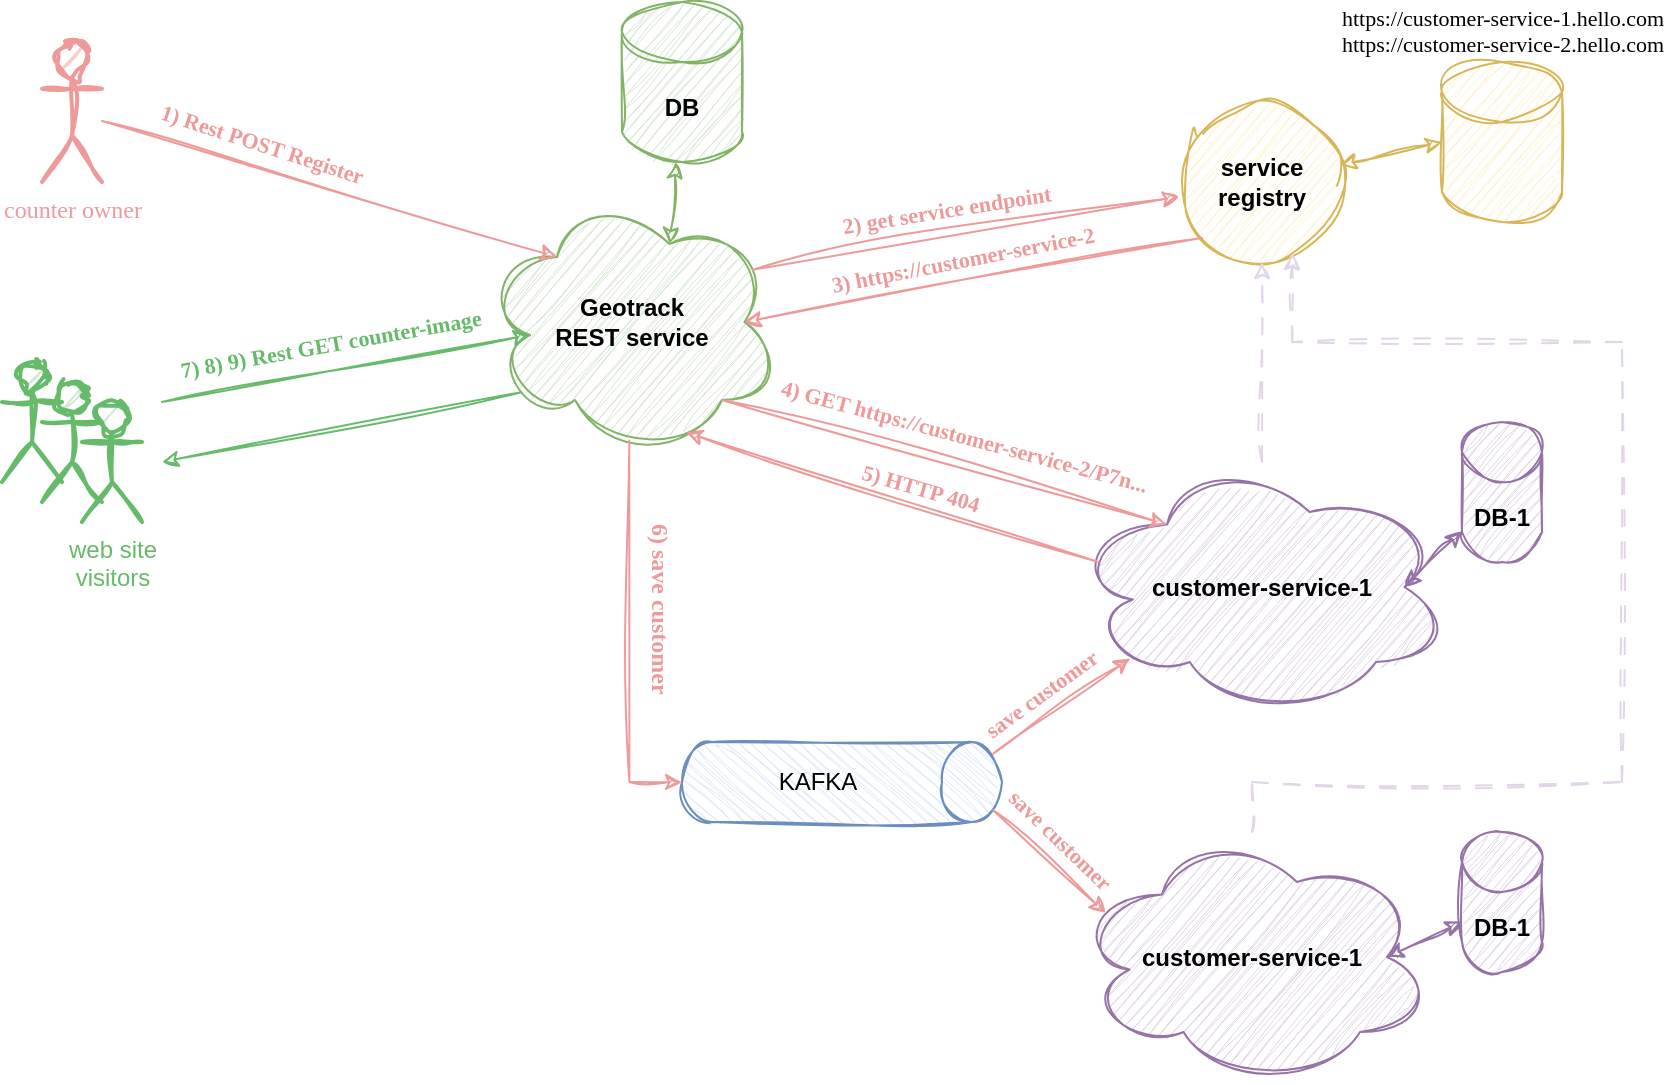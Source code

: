 <mxfile version="27.2.0">
  <diagram name="Page-1" id="26OpPUcNUlMBOOAFumS6">
    <mxGraphModel dx="1426" dy="1971" grid="1" gridSize="10" guides="1" tooltips="1" connect="1" arrows="1" fold="1" page="1" pageScale="1" pageWidth="850" pageHeight="1100" math="0" shadow="0">
      <root>
        <mxCell id="0" />
        <mxCell id="1" parent="0" />
        <mxCell id="RIeAIvIagIPPEIekNIsI-2" value="counter owner" style="shape=umlActor;verticalLabelPosition=bottom;verticalAlign=top;html=1;outlineConnect=0;fontStyle=0;fillColor=#f8cecc;strokeColor=#EF9A9A;strokeWidth=2;sketch=1;curveFitting=1;jiggle=2;fontColor=#EF9A9A;fontFamily=Verdana;" parent="1" vertex="1">
          <mxGeometry x="310" y="10" width="30" height="70" as="geometry" />
        </mxCell>
        <mxCell id="RIeAIvIagIPPEIekNIsI-4" value="Geotrack&lt;div&gt;REST service&lt;/div&gt;" style="ellipse;shape=cloud;whiteSpace=wrap;html=1;fillColor=#d5e8d4;strokeColor=#82b366;fontStyle=1;sketch=1;curveFitting=1;jiggle=2;" parent="1" vertex="1">
          <mxGeometry x="530" y="85" width="150" height="130" as="geometry" />
        </mxCell>
        <mxCell id="RIeAIvIagIPPEIekNIsI-7" value="customer-&lt;span style=&quot;background-color: transparent; color: light-dark(rgb(0, 0, 0), rgb(255, 255, 255));&quot;&gt;service-1&lt;/span&gt;" style="ellipse;shape=cloud;whiteSpace=wrap;html=1;fillColor=#e1d5e7;strokeColor=#9673a6;fontStyle=1;sketch=1;curveFitting=1;jiggle=2;" parent="1" vertex="1">
          <mxGeometry x="825" y="220" width="190" height="125" as="geometry" />
        </mxCell>
        <mxCell id="RIeAIvIagIPPEIekNIsI-9" value="KAFKA" style="shape=cylinder3;whiteSpace=wrap;html=1;boundedLbl=1;backgroundOutline=1;size=15;rotation=90;horizontal=0;fillColor=#dae8fc;strokeColor=#6c8ebf;sketch=1;curveFitting=1;jiggle=2;" parent="1" vertex="1">
          <mxGeometry x="690" y="300" width="40" height="160" as="geometry" />
        </mxCell>
        <mxCell id="RIeAIvIagIPPEIekNIsI-10" value="service&lt;div&gt;registry&lt;/div&gt;" style="ellipse;whiteSpace=wrap;html=1;aspect=fixed;fillColor=#fff2cc;strokeColor=#d6b656;fontStyle=1;sketch=1;curveFitting=1;jiggle=2;" parent="1" vertex="1">
          <mxGeometry x="880" y="40" width="80" height="80" as="geometry" />
        </mxCell>
        <mxCell id="RIeAIvIagIPPEIekNIsI-21" value="DB-1" style="shape=cylinder3;whiteSpace=wrap;html=1;boundedLbl=1;backgroundOutline=1;size=15;fillColor=#e1d5e7;strokeColor=#9673a6;fontStyle=1;sketch=1;curveFitting=1;jiggle=2;" parent="1" vertex="1">
          <mxGeometry x="1020" y="200" width="40" height="70" as="geometry" />
        </mxCell>
        <mxCell id="RIeAIvIagIPPEIekNIsI-23" style="rounded=0;orthogonalLoop=1;jettySize=auto;html=1;entryX=0.875;entryY=0.5;entryDx=0;entryDy=0;entryPerimeter=0;startArrow=classic;startFill=1;sketch=1;curveFitting=1;jiggle=2;fillColor=#e1d5e7;strokeColor=#9673a6;" parent="1" source="RIeAIvIagIPPEIekNIsI-21" target="RIeAIvIagIPPEIekNIsI-7" edge="1">
          <mxGeometry relative="1" as="geometry" />
        </mxCell>
        <mxCell id="RIeAIvIagIPPEIekNIsI-24" style="rounded=0;orthogonalLoop=1;jettySize=auto;html=1;entryX=0.875;entryY=0.5;entryDx=0;entryDy=0;entryPerimeter=0;startArrow=classic;startFill=1;exitX=0;exitY=0;exitDx=0;exitDy=45;exitPerimeter=0;sketch=1;curveFitting=1;jiggle=2;fillColor=#e1d5e7;strokeColor=#9673a6;" parent="1" source="Bz4kikiRnq0VvBQrJ8_1-4" target="Bz4kikiRnq0VvBQrJ8_1-3" edge="1">
          <mxGeometry relative="1" as="geometry">
            <mxPoint x="1250" y="451.503" as="sourcePoint" />
            <mxPoint x="1214.8" y="465" as="targetPoint" />
          </mxGeometry>
        </mxCell>
        <mxCell id="RIeAIvIagIPPEIekNIsI-39" value="" style="shape=umlActor;verticalLabelPosition=bottom;verticalAlign=top;html=1;outlineConnect=0;fillColor=#d5e8d4;strokeColor=#66BB6A;strokeWidth=2;sketch=1;curveFitting=1;jiggle=2;" parent="1" vertex="1">
          <mxGeometry x="310" y="180" width="30" height="60" as="geometry" />
        </mxCell>
        <mxCell id="RIeAIvIagIPPEIekNIsI-40" value="web site&lt;div&gt;visitors&lt;/div&gt;" style="shape=umlActor;verticalLabelPosition=bottom;verticalAlign=top;html=1;outlineConnect=0;fillColor=#d5e8d4;strokeColor=#66BB6A;strokeWidth=2;sketch=1;curveFitting=1;jiggle=2;fontColor=#66BB6A;" parent="1" vertex="1">
          <mxGeometry x="330" y="190" width="30" height="60" as="geometry" />
        </mxCell>
        <mxCell id="RIeAIvIagIPPEIekNIsI-41" value="" style="shape=umlActor;verticalLabelPosition=bottom;verticalAlign=top;html=1;outlineConnect=0;fillColor=#d5e8d4;strokeColor=#66BB6A;strokeWidth=2;sketch=1;curveFitting=1;jiggle=2;" parent="1" vertex="1">
          <mxGeometry x="290" y="170" width="30" height="60" as="geometry" />
        </mxCell>
        <mxCell id="RIeAIvIagIPPEIekNIsI-55" value="DB" style="shape=cylinder3;whiteSpace=wrap;html=1;boundedLbl=1;backgroundOutline=1;size=15;fillColor=#d5e8d4;strokeColor=#82b366;fontStyle=1;sketch=1;curveFitting=1;jiggle=2;" parent="1" vertex="1">
          <mxGeometry x="600" y="-10" width="60" height="80" as="geometry" />
        </mxCell>
        <mxCell id="RIeAIvIagIPPEIekNIsI-56" style="rounded=0;orthogonalLoop=1;jettySize=auto;html=1;entryX=0.625;entryY=0.2;entryDx=0;entryDy=0;entryPerimeter=0;startArrow=classic;startFill=1;sketch=1;curveFitting=1;jiggle=2;fillColor=#d5e8d4;strokeColor=#82b366;" parent="1" source="RIeAIvIagIPPEIekNIsI-55" target="RIeAIvIagIPPEIekNIsI-4" edge="1">
          <mxGeometry relative="1" as="geometry" />
        </mxCell>
        <mxCell id="Bz4kikiRnq0VvBQrJ8_1-3" value="customer-&lt;span style=&quot;background-color: transparent; color: light-dark(rgb(0, 0, 0), rgb(255, 255, 255));&quot;&gt;service-1&lt;/span&gt;" style="ellipse;shape=cloud;whiteSpace=wrap;html=1;fillColor=#e1d5e7;strokeColor=#9673a6;fontStyle=1;sketch=1;curveFitting=1;jiggle=2;" parent="1" vertex="1">
          <mxGeometry x="825" y="405" width="180" height="125" as="geometry" />
        </mxCell>
        <mxCell id="Bz4kikiRnq0VvBQrJ8_1-4" value="DB-1" style="shape=cylinder3;whiteSpace=wrap;html=1;boundedLbl=1;backgroundOutline=1;size=15;fillColor=#e1d5e7;strokeColor=#9673a6;fontStyle=1;sketch=1;curveFitting=1;jiggle=2;" parent="1" vertex="1">
          <mxGeometry x="1020" y="405" width="40" height="70" as="geometry" />
        </mxCell>
        <mxCell id="Bz4kikiRnq0VvBQrJ8_1-6" value="&lt;span style=&quot;background-color: rgb(255, 255, 255);&quot;&gt;https://customer-service-1.hello.com&lt;/span&gt;&lt;div&gt;https://customer-service-2.hello.com&lt;/div&gt;" style="shape=cylinder3;html=1;boundedLbl=1;backgroundOutline=1;size=15;labelPosition=center;verticalLabelPosition=top;align=center;verticalAlign=bottom;sketch=1;curveFitting=1;jiggle=2;fillColor=#fff2cc;strokeColor=#d6b656;fontStyle=0;fontSize=11;fontFamily=Verdana;" parent="1" vertex="1">
          <mxGeometry x="1010" y="20" width="60" height="80" as="geometry" />
        </mxCell>
        <mxCell id="Bz4kikiRnq0VvBQrJ8_1-7" style="rounded=0;orthogonalLoop=1;jettySize=auto;html=1;entryX=0;entryY=0.5;entryDx=0;entryDy=0;entryPerimeter=0;sketch=1;curveFitting=1;jiggle=2;startArrow=classic;startFill=0;fillColor=#fff2cc;strokeColor=#d6b656;" parent="1" source="RIeAIvIagIPPEIekNIsI-10" target="Bz4kikiRnq0VvBQrJ8_1-6" edge="1">
          <mxGeometry relative="1" as="geometry" />
        </mxCell>
        <mxCell id="Bz4kikiRnq0VvBQrJ8_1-8" style="rounded=0;orthogonalLoop=1;jettySize=auto;html=1;entryX=0.5;entryY=1;entryDx=0;entryDy=0;dashed=1;sketch=1;curveFitting=1;jiggle=2;fillColor=#e1d5e7;strokeColor=#E1D5E7;dashPattern=8 8;" parent="1" source="RIeAIvIagIPPEIekNIsI-7" target="RIeAIvIagIPPEIekNIsI-10" edge="1">
          <mxGeometry relative="1" as="geometry" />
        </mxCell>
        <mxCell id="Bz4kikiRnq0VvBQrJ8_1-9" style="rounded=0;orthogonalLoop=1;jettySize=auto;html=1;dashed=1;sketch=1;curveFitting=1;jiggle=2;fillColor=#e1d5e7;strokeColor=#E1D5E7;edgeStyle=orthogonalEdgeStyle;entryX=0.688;entryY=0.944;entryDx=0;entryDy=0;entryPerimeter=0;dashPattern=8 8;" parent="1" source="Bz4kikiRnq0VvBQrJ8_1-3" target="RIeAIvIagIPPEIekNIsI-10" edge="1">
          <mxGeometry relative="1" as="geometry">
            <Array as="points">
              <mxPoint x="915" y="380" />
              <mxPoint x="1100" y="380" />
              <mxPoint x="1100" y="160" />
              <mxPoint x="935" y="160" />
            </Array>
            <mxPoint x="1010" y="120" as="targetPoint" />
          </mxGeometry>
        </mxCell>
        <mxCell id="yFuQTNEjfHBGjGIx-zOF-3" style="rounded=0;orthogonalLoop=1;jettySize=auto;html=1;entryX=0.25;entryY=0.25;entryDx=0;entryDy=0;entryPerimeter=0;strokeColor=#EF9A9A;sketch=1;curveFitting=1;jiggle=2;fontColor=#EF9A9A;" parent="1" source="RIeAIvIagIPPEIekNIsI-2" target="RIeAIvIagIPPEIekNIsI-4" edge="1">
          <mxGeometry relative="1" as="geometry" />
        </mxCell>
        <mxCell id="yFuQTNEjfHBGjGIx-zOF-4" value="1) Rest POST Register" style="edgeLabel;html=1;align=center;verticalAlign=middle;resizable=0;points=[];fontColor=#EF9A9A;labelBackgroundColor=none;rotation=18;fontFamily=Verdana;fontStyle=1" parent="yFuQTNEjfHBGjGIx-zOF-3" vertex="1" connectable="0">
          <mxGeometry x="-0.503" y="-2" relative="1" as="geometry">
            <mxPoint x="24" y="-8" as="offset" />
          </mxGeometry>
        </mxCell>
        <mxCell id="yFuQTNEjfHBGjGIx-zOF-7" style="rounded=0;orthogonalLoop=1;jettySize=auto;html=1;strokeColor=#EF9A9A;sketch=1;curveFitting=1;jiggle=2;fontColor=#EF9A9A;entryX=-0.017;entryY=0.592;entryDx=0;entryDy=0;entryPerimeter=0;exitX=0.903;exitY=0.299;exitDx=0;exitDy=0;exitPerimeter=0;" parent="1" source="RIeAIvIagIPPEIekNIsI-4" target="RIeAIvIagIPPEIekNIsI-10" edge="1">
          <mxGeometry relative="1" as="geometry">
            <mxPoint x="622" y="-29" as="sourcePoint" />
            <mxPoint x="820" y="50" as="targetPoint" />
          </mxGeometry>
        </mxCell>
        <mxCell id="yFuQTNEjfHBGjGIx-zOF-8" value="2) get service endpoint" style="edgeLabel;html=1;align=center;verticalAlign=middle;resizable=0;points=[];fontColor=#EF9A9A;labelBackgroundColor=none;rotation=351;fontFamily=Verdana;fontStyle=1" parent="yFuQTNEjfHBGjGIx-zOF-7" vertex="1" connectable="0">
          <mxGeometry x="-0.503" y="-2" relative="1" as="geometry">
            <mxPoint x="43" y="-23" as="offset" />
          </mxGeometry>
        </mxCell>
        <mxCell id="yFuQTNEjfHBGjGIx-zOF-9" style="rounded=0;orthogonalLoop=1;jettySize=auto;html=1;strokeColor=#EF9A9A;sketch=1;curveFitting=1;jiggle=2;fontColor=#EF9A9A;entryX=0.875;entryY=0.5;entryDx=0;entryDy=0;entryPerimeter=0;" parent="1" target="RIeAIvIagIPPEIekNIsI-4" edge="1">
          <mxGeometry relative="1" as="geometry">
            <mxPoint x="890" y="108" as="sourcePoint" />
            <mxPoint x="914" y="10" as="targetPoint" />
          </mxGeometry>
        </mxCell>
        <mxCell id="yFuQTNEjfHBGjGIx-zOF-10" value="3) https://customer-service-2" style="edgeLabel;html=1;align=center;verticalAlign=middle;resizable=0;points=[];fontColor=#EF9A9A;labelBackgroundColor=none;rotation=349;fontFamily=Verdana;fontStyle=1" parent="yFuQTNEjfHBGjGIx-zOF-9" vertex="1" connectable="0">
          <mxGeometry x="-0.503" y="-2" relative="1" as="geometry">
            <mxPoint x="-63" y="2" as="offset" />
          </mxGeometry>
        </mxCell>
        <mxCell id="yFuQTNEjfHBGjGIx-zOF-11" style="rounded=0;orthogonalLoop=1;jettySize=auto;html=1;strokeColor=#EF9A9A;sketch=1;curveFitting=1;jiggle=2;fontColor=#EF9A9A;entryX=0.25;entryY=0.25;entryDx=0;entryDy=0;entryPerimeter=0;exitX=0.8;exitY=0.8;exitDx=0;exitDy=0;exitPerimeter=0;" parent="1" source="RIeAIvIagIPPEIekNIsI-4" target="RIeAIvIagIPPEIekNIsI-7" edge="1">
          <mxGeometry relative="1" as="geometry">
            <mxPoint x="675" y="14" as="sourcePoint" />
            <mxPoint x="889" y="-23" as="targetPoint" />
          </mxGeometry>
        </mxCell>
        <mxCell id="yFuQTNEjfHBGjGIx-zOF-12" value="4) GET https://customer-service-2/P7n..." style="edgeLabel;html=1;align=center;verticalAlign=middle;resizable=0;points=[];fontColor=#EF9A9A;labelBackgroundColor=none;rotation=15;fontFamily=Verdana;fontStyle=1" parent="yFuQTNEjfHBGjGIx-zOF-11" vertex="1" connectable="0">
          <mxGeometry x="-0.503" y="-2" relative="1" as="geometry">
            <mxPoint x="66" as="offset" />
          </mxGeometry>
        </mxCell>
        <mxCell id="yFuQTNEjfHBGjGIx-zOF-13" style="rounded=0;orthogonalLoop=1;jettySize=auto;html=1;strokeColor=#EF9A9A;sketch=1;curveFitting=1;jiggle=2;fontColor=#EF9A9A;entryX=0.68;entryY=0.925;entryDx=0;entryDy=0;entryPerimeter=0;exitX=0.07;exitY=0.4;exitDx=0;exitDy=0;exitPerimeter=0;" parent="1" source="RIeAIvIagIPPEIekNIsI-7" target="RIeAIvIagIPPEIekNIsI-4" edge="1">
          <mxGeometry relative="1" as="geometry">
            <mxPoint x="710" y="149" as="sourcePoint" />
            <mxPoint x="948" y="211" as="targetPoint" />
          </mxGeometry>
        </mxCell>
        <mxCell id="yFuQTNEjfHBGjGIx-zOF-14" value="5) HTTP 404" style="edgeLabel;html=1;align=center;verticalAlign=middle;resizable=0;points=[];fontColor=#EF9A9A;labelBackgroundColor=none;rotation=16;fontFamily=Verdana;fontStyle=1" parent="yFuQTNEjfHBGjGIx-zOF-13" vertex="1" connectable="0">
          <mxGeometry x="-0.503" y="-2" relative="1" as="geometry">
            <mxPoint x="-39" y="-19" as="offset" />
          </mxGeometry>
        </mxCell>
        <mxCell id="yFuQTNEjfHBGjGIx-zOF-15" style="rounded=0;orthogonalLoop=1;jettySize=auto;html=1;strokeColor=#EF9A9A;sketch=1;curveFitting=1;jiggle=2;fontColor=#EF9A9A;entryX=0.5;entryY=1;entryDx=0;entryDy=0;entryPerimeter=0;exitX=0.491;exitY=0.956;exitDx=0;exitDy=0;exitPerimeter=0;edgeStyle=orthogonalEdgeStyle;" parent="1" source="RIeAIvIagIPPEIekNIsI-4" target="RIeAIvIagIPPEIekNIsI-9" edge="1">
          <mxGeometry relative="1" as="geometry">
            <mxPoint x="591" y="410" as="sourcePoint" />
            <mxPoint x="370" y="345" as="targetPoint" />
          </mxGeometry>
        </mxCell>
        <mxCell id="yFuQTNEjfHBGjGIx-zOF-16" value="6) save customer" style="edgeLabel;html=1;align=center;verticalAlign=middle;resizable=0;points=[];fontColor=#EF9A9A;labelBackgroundColor=none;rotation=90;fontFamily=Verdana;fontStyle=1;fontSize=12;" parent="yFuQTNEjfHBGjGIx-zOF-15" vertex="1" connectable="0">
          <mxGeometry x="-0.503" y="-2" relative="1" as="geometry">
            <mxPoint x="18" y="35" as="offset" />
          </mxGeometry>
        </mxCell>
        <mxCell id="yFuQTNEjfHBGjGIx-zOF-17" style="rounded=0;orthogonalLoop=1;jettySize=auto;html=1;strokeColor=#EF9A9A;sketch=1;curveFitting=1;jiggle=2;fontColor=#EF9A9A;entryX=0.154;entryY=0.785;entryDx=0;entryDy=0;entryPerimeter=0;exitX=0.145;exitY=0;exitDx=0;exitDy=4.35;exitPerimeter=0;" parent="1" source="RIeAIvIagIPPEIekNIsI-9" target="RIeAIvIagIPPEIekNIsI-7" edge="1">
          <mxGeometry relative="1" as="geometry">
            <mxPoint x="614" y="219" as="sourcePoint" />
            <mxPoint x="660" y="410" as="targetPoint" />
          </mxGeometry>
        </mxCell>
        <mxCell id="yFuQTNEjfHBGjGIx-zOF-18" value="save customer" style="edgeLabel;html=1;align=center;verticalAlign=middle;resizable=0;points=[];fontColor=#EF9A9A;labelBackgroundColor=none;rotation=324;fontFamily=Verdana;fontSize=11;fontStyle=1" parent="yFuQTNEjfHBGjGIx-zOF-17" vertex="1" connectable="0">
          <mxGeometry x="-0.503" y="-2" relative="1" as="geometry">
            <mxPoint x="5" y="-20" as="offset" />
          </mxGeometry>
        </mxCell>
        <mxCell id="yFuQTNEjfHBGjGIx-zOF-19" style="rounded=0;orthogonalLoop=1;jettySize=auto;html=1;strokeColor=#EF9A9A;sketch=1;curveFitting=1;jiggle=2;fontColor=#EF9A9A;entryX=0.094;entryY=0.324;entryDx=0;entryDy=0;entryPerimeter=0;exitX=0.855;exitY=0;exitDx=0;exitDy=4.35;exitPerimeter=0;" parent="1" source="RIeAIvIagIPPEIekNIsI-9" target="Bz4kikiRnq0VvBQrJ8_1-3" edge="1">
          <mxGeometry relative="1" as="geometry">
            <mxPoint x="816" y="396" as="sourcePoint" />
            <mxPoint x="909" y="330" as="targetPoint" />
          </mxGeometry>
        </mxCell>
        <mxCell id="yFuQTNEjfHBGjGIx-zOF-20" value="save customer" style="edgeLabel;html=1;align=center;verticalAlign=middle;resizable=0;points=[];fontColor=#EF9A9A;labelBackgroundColor=none;rotation=44;fontFamily=Verdana;fontStyle=1" parent="yFuQTNEjfHBGjGIx-zOF-19" vertex="1" connectable="0">
          <mxGeometry x="-0.503" y="-2" relative="1" as="geometry">
            <mxPoint x="21" as="offset" />
          </mxGeometry>
        </mxCell>
        <mxCell id="yFuQTNEjfHBGjGIx-zOF-21" style="rounded=0;orthogonalLoop=1;jettySize=auto;html=1;strokeColor=#66BB6A;sketch=1;curveFitting=1;jiggle=2;fontColor=#EF9A9A;entryX=0.16;entryY=0.55;entryDx=0;entryDy=0;entryPerimeter=0;" parent="1" target="RIeAIvIagIPPEIekNIsI-4" edge="1">
          <mxGeometry relative="1" as="geometry">
            <mxPoint x="370" y="190" as="sourcePoint" />
            <mxPoint x="528" y="411" as="targetPoint" />
          </mxGeometry>
        </mxCell>
        <mxCell id="yFuQTNEjfHBGjGIx-zOF-22" value="7) 8) 9) Rest GET counter-image" style="edgeLabel;html=1;align=center;verticalAlign=middle;resizable=0;points=[];fontColor=#66BB6A;labelBackgroundColor=none;rotation=350;fontFamily=Verdana;fontStyle=1" parent="yFuQTNEjfHBGjGIx-zOF-21" vertex="1" connectable="0">
          <mxGeometry x="-0.503" y="-2" relative="1" as="geometry">
            <mxPoint x="38" y="-23" as="offset" />
          </mxGeometry>
        </mxCell>
        <mxCell id="yFuQTNEjfHBGjGIx-zOF-23" style="rounded=0;orthogonalLoop=1;jettySize=auto;html=1;strokeColor=#66BB6A;sketch=1;curveFitting=1;jiggle=2;fontColor=#EF9A9A;exitX=0.13;exitY=0.77;exitDx=0;exitDy=0;exitPerimeter=0;" parent="1" source="RIeAIvIagIPPEIekNIsI-4" edge="1">
          <mxGeometry relative="1" as="geometry">
            <mxPoint x="370" y="378" as="sourcePoint" />
            <mxPoint x="370" y="220" as="targetPoint" />
          </mxGeometry>
        </mxCell>
      </root>
    </mxGraphModel>
  </diagram>
</mxfile>
